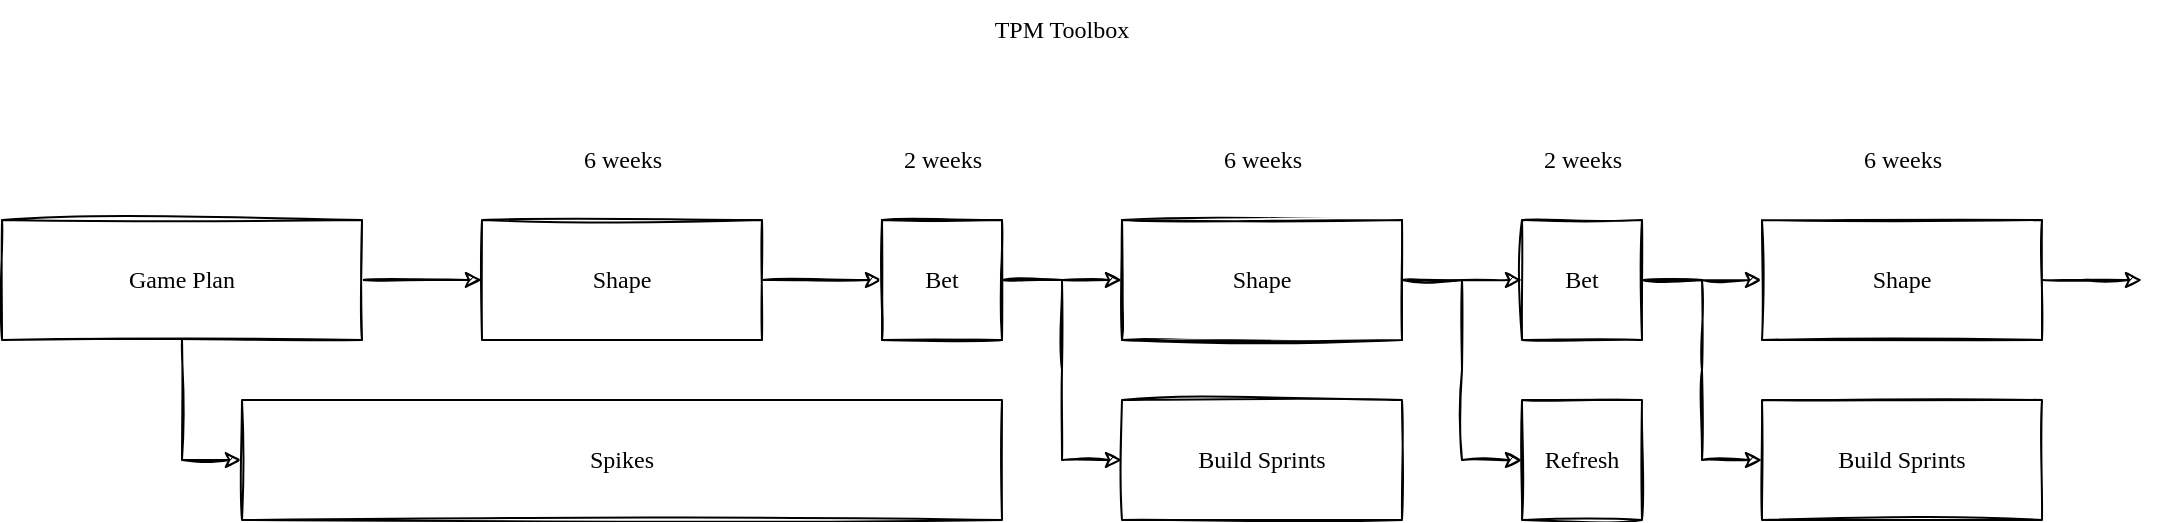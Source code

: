 <mxfile>
    <diagram id="RHTV1ylHpDpj0h1f0wAO" name="Page-1">
        <mxGraphModel dx="1124" dy="830" grid="1" gridSize="10" guides="1" tooltips="1" connect="1" arrows="1" fold="1" page="1" pageScale="1" pageWidth="1100" pageHeight="850" math="0" shadow="0">
            <root>
                <mxCell id="0"/>
                <mxCell id="1" parent="0"/>
                <mxCell id="5" value="" style="edgeStyle=none;html=1;fontFamily=Verdana;sketch=1;rounded=0;" parent="1" source="2" target="4" edge="1">
                    <mxGeometry relative="1" as="geometry"/>
                </mxCell>
                <mxCell id="40" style="edgeStyle=orthogonalEdgeStyle;sketch=1;html=1;entryX=0;entryY=0.5;entryDx=0;entryDy=0;rounded=0;" edge="1" parent="1" source="2" target="10">
                    <mxGeometry relative="1" as="geometry"/>
                </mxCell>
                <mxCell id="2" value="Game Plan" style="whiteSpace=wrap;html=1;fontFamily=Verdana;sketch=1;rounded=0;" parent="1" vertex="1">
                    <mxGeometry x="10" y="130" width="180" height="60" as="geometry"/>
                </mxCell>
                <mxCell id="3" value="TPM Toolbox" style="text;html=1;strokeColor=none;fillColor=none;align=center;verticalAlign=middle;whiteSpace=wrap;fontFamily=Verdana;sketch=1;rounded=0;" parent="1" vertex="1">
                    <mxGeometry x="40" y="20" width="1000" height="30" as="geometry"/>
                </mxCell>
                <mxCell id="9" value="" style="edgeStyle=none;html=1;fontFamily=Verdana;sketch=1;rounded=0;" parent="1" source="4" target="8" edge="1">
                    <mxGeometry relative="1" as="geometry"/>
                </mxCell>
                <mxCell id="4" value="Shape" style="whiteSpace=wrap;html=1;fontFamily=Verdana;sketch=1;rounded=0;" parent="1" vertex="1">
                    <mxGeometry x="250" y="130" width="140" height="60" as="geometry"/>
                </mxCell>
                <mxCell id="14" value="" style="edgeStyle=entityRelationEdgeStyle;html=1;fontFamily=Verdana;sketch=1;rounded=0;" parent="1" source="8" target="13" edge="1">
                    <mxGeometry relative="1" as="geometry"/>
                </mxCell>
                <mxCell id="19" value="" style="edgeStyle=entityRelationEdgeStyle;html=1;fontFamily=Verdana;sketch=1;rounded=0;" parent="1" source="8" target="18" edge="1">
                    <mxGeometry relative="1" as="geometry"/>
                </mxCell>
                <mxCell id="8" value="Bet" style="whiteSpace=wrap;html=1;fontFamily=Verdana;sketch=1;rounded=0;" parent="1" vertex="1">
                    <mxGeometry x="450" y="130" width="60" height="60" as="geometry"/>
                </mxCell>
                <mxCell id="10" value="Spikes" style="whiteSpace=wrap;html=1;fontFamily=Verdana;sketch=1;rounded=0;" parent="1" vertex="1">
                    <mxGeometry x="130" y="220" width="380" height="60" as="geometry"/>
                </mxCell>
                <mxCell id="13" value="Shape" style="whiteSpace=wrap;html=1;fontFamily=Verdana;sketch=1;rounded=0;" parent="1" vertex="1">
                    <mxGeometry x="570" y="130" width="140" height="60" as="geometry"/>
                </mxCell>
                <mxCell id="18" value="Build Sprints" style="whiteSpace=wrap;html=1;fontFamily=Verdana;sketch=1;rounded=0;" parent="1" vertex="1">
                    <mxGeometry x="570" y="220" width="140" height="60" as="geometry"/>
                </mxCell>
                <mxCell id="20" value="Bet" style="whiteSpace=wrap;html=1;fontFamily=Verdana;sketch=1;rounded=0;" parent="1" vertex="1">
                    <mxGeometry x="450" y="130" width="60" height="60" as="geometry"/>
                </mxCell>
                <mxCell id="28" style="edgeStyle=entityRelationEdgeStyle;html=1;fontFamily=Verdana;sketch=1;rounded=0;" parent="1" source="21" target="24" edge="1">
                    <mxGeometry relative="1" as="geometry"/>
                </mxCell>
                <mxCell id="31" value="" style="edgeStyle=entityRelationEdgeStyle;html=1;fontFamily=Verdana;sketch=1;rounded=0;" parent="1" source="21" target="22" edge="1">
                    <mxGeometry relative="1" as="geometry"/>
                </mxCell>
                <mxCell id="21" value="Shape" style="whiteSpace=wrap;html=1;fontFamily=Verdana;sketch=1;rounded=0;" parent="1" vertex="1">
                    <mxGeometry x="570" y="130" width="140" height="60" as="geometry"/>
                </mxCell>
                <mxCell id="22" value="Refresh" style="whiteSpace=wrap;html=1;fontFamily=Verdana;sketch=1;rounded=0;" parent="1" vertex="1">
                    <mxGeometry x="770" y="220" width="60" height="60" as="geometry"/>
                </mxCell>
                <mxCell id="29" style="edgeStyle=entityRelationEdgeStyle;html=1;entryX=0;entryY=0.5;entryDx=0;entryDy=0;fontFamily=Verdana;sketch=1;rounded=0;" parent="1" source="24" target="25" edge="1">
                    <mxGeometry relative="1" as="geometry"/>
                </mxCell>
                <mxCell id="24" value="Bet" style="whiteSpace=wrap;html=1;fontFamily=Verdana;sketch=1;rounded=0;" parent="1" vertex="1">
                    <mxGeometry x="770" y="130" width="60" height="60" as="geometry"/>
                </mxCell>
                <mxCell id="32" style="edgeStyle=entityRelationEdgeStyle;html=1;fontFamily=Verdana;sketch=1;rounded=0;" parent="1" source="25" edge="1">
                    <mxGeometry relative="1" as="geometry">
                        <mxPoint x="1080" y="160" as="targetPoint"/>
                    </mxGeometry>
                </mxCell>
                <mxCell id="25" value="Shape" style="whiteSpace=wrap;html=1;fontFamily=Verdana;sketch=1;rounded=0;" parent="1" vertex="1">
                    <mxGeometry x="890" y="130" width="140" height="60" as="geometry"/>
                </mxCell>
                <mxCell id="26" value="Build Sprints" style="whiteSpace=wrap;html=1;fontFamily=Verdana;sketch=1;rounded=0;" parent="1" vertex="1">
                    <mxGeometry x="890" y="220" width="140" height="60" as="geometry"/>
                </mxCell>
                <mxCell id="27" value="" style="edgeStyle=entityRelationEdgeStyle;html=1;fontFamily=Verdana;sketch=1;rounded=0;" parent="1" source="24" target="26" edge="1">
                    <mxGeometry relative="1" as="geometry"/>
                </mxCell>
                <mxCell id="34" value="6 weeks" style="text;html=1;align=center;verticalAlign=middle;resizable=0;points=[];autosize=1;strokeColor=none;fillColor=none;fontFamily=Verdana;sketch=1;rounded=0;" parent="1" vertex="1">
                    <mxGeometry x="290" y="90" width="60" height="20" as="geometry"/>
                </mxCell>
                <mxCell id="35" value="6 weeks" style="text;html=1;align=center;verticalAlign=middle;resizable=0;points=[];autosize=1;strokeColor=none;fillColor=none;fontFamily=Verdana;sketch=1;rounded=0;" parent="1" vertex="1">
                    <mxGeometry x="610" y="90" width="60" height="20" as="geometry"/>
                </mxCell>
                <mxCell id="36" value="6 weeks" style="text;html=1;align=center;verticalAlign=middle;resizable=0;points=[];autosize=1;strokeColor=none;fillColor=none;fontFamily=Verdana;sketch=1;rounded=0;" parent="1" vertex="1">
                    <mxGeometry x="930" y="90" width="60" height="20" as="geometry"/>
                </mxCell>
                <mxCell id="37" value="2 weeks" style="text;html=1;align=center;verticalAlign=middle;resizable=0;points=[];autosize=1;strokeColor=none;fillColor=none;fontFamily=Verdana;sketch=1;rounded=0;" parent="1" vertex="1">
                    <mxGeometry x="450" y="90" width="60" height="20" as="geometry"/>
                </mxCell>
                <mxCell id="38" value="2 weeks" style="text;html=1;align=center;verticalAlign=middle;resizable=0;points=[];autosize=1;strokeColor=none;fillColor=none;fontFamily=Verdana;sketch=1;rounded=0;" parent="1" vertex="1">
                    <mxGeometry x="770" y="90" width="60" height="20" as="geometry"/>
                </mxCell>
            </root>
        </mxGraphModel>
    </diagram>
</mxfile>